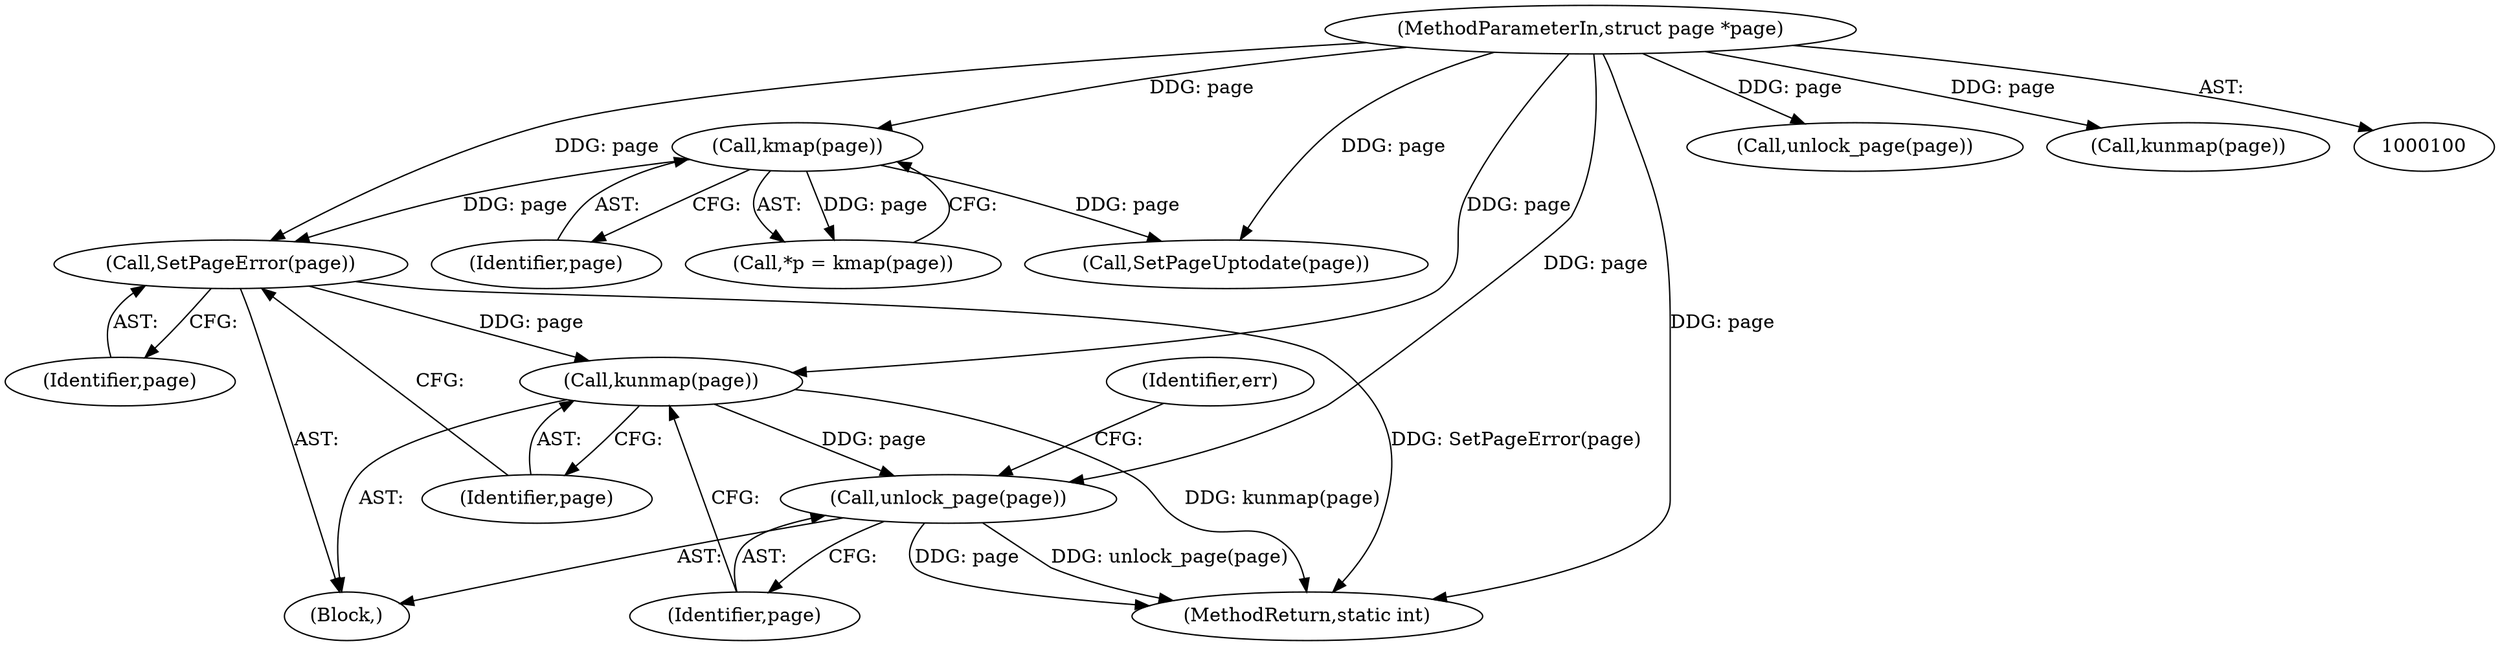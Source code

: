 digraph "0_linux_a1d47b262952a45aae62bd49cfaf33dd76c11a2c@pointer" {
"1000209" [label="(Call,SetPageError(page))"];
"1000125" [label="(Call,kmap(page))"];
"1000102" [label="(MethodParameterIn,struct page *page)"];
"1000211" [label="(Call,kunmap(page))"];
"1000213" [label="(Call,unlock_page(page))"];
"1000209" [label="(Call,SetPageError(page))"];
"1000102" [label="(MethodParameterIn,struct page *page)"];
"1000195" [label="(Call,SetPageUptodate(page))"];
"1000125" [label="(Call,kmap(page))"];
"1000212" [label="(Identifier,page)"];
"1000213" [label="(Call,unlock_page(page))"];
"1000103" [label="(Block,)"];
"1000123" [label="(Call,*p = kmap(page))"];
"1000216" [label="(Identifier,err)"];
"1000126" [label="(Identifier,page)"];
"1000211" [label="(Call,kunmap(page))"];
"1000217" [label="(MethodReturn,static int)"];
"1000199" [label="(Call,unlock_page(page))"];
"1000214" [label="(Identifier,page)"];
"1000197" [label="(Call,kunmap(page))"];
"1000210" [label="(Identifier,page)"];
"1000209" -> "1000103"  [label="AST: "];
"1000209" -> "1000210"  [label="CFG: "];
"1000210" -> "1000209"  [label="AST: "];
"1000212" -> "1000209"  [label="CFG: "];
"1000209" -> "1000217"  [label="DDG: SetPageError(page)"];
"1000125" -> "1000209"  [label="DDG: page"];
"1000102" -> "1000209"  [label="DDG: page"];
"1000209" -> "1000211"  [label="DDG: page"];
"1000125" -> "1000123"  [label="AST: "];
"1000125" -> "1000126"  [label="CFG: "];
"1000126" -> "1000125"  [label="AST: "];
"1000123" -> "1000125"  [label="CFG: "];
"1000125" -> "1000123"  [label="DDG: page"];
"1000102" -> "1000125"  [label="DDG: page"];
"1000125" -> "1000195"  [label="DDG: page"];
"1000102" -> "1000100"  [label="AST: "];
"1000102" -> "1000217"  [label="DDG: page"];
"1000102" -> "1000195"  [label="DDG: page"];
"1000102" -> "1000197"  [label="DDG: page"];
"1000102" -> "1000199"  [label="DDG: page"];
"1000102" -> "1000211"  [label="DDG: page"];
"1000102" -> "1000213"  [label="DDG: page"];
"1000211" -> "1000103"  [label="AST: "];
"1000211" -> "1000212"  [label="CFG: "];
"1000212" -> "1000211"  [label="AST: "];
"1000214" -> "1000211"  [label="CFG: "];
"1000211" -> "1000217"  [label="DDG: kunmap(page)"];
"1000211" -> "1000213"  [label="DDG: page"];
"1000213" -> "1000103"  [label="AST: "];
"1000213" -> "1000214"  [label="CFG: "];
"1000214" -> "1000213"  [label="AST: "];
"1000216" -> "1000213"  [label="CFG: "];
"1000213" -> "1000217"  [label="DDG: page"];
"1000213" -> "1000217"  [label="DDG: unlock_page(page)"];
}
